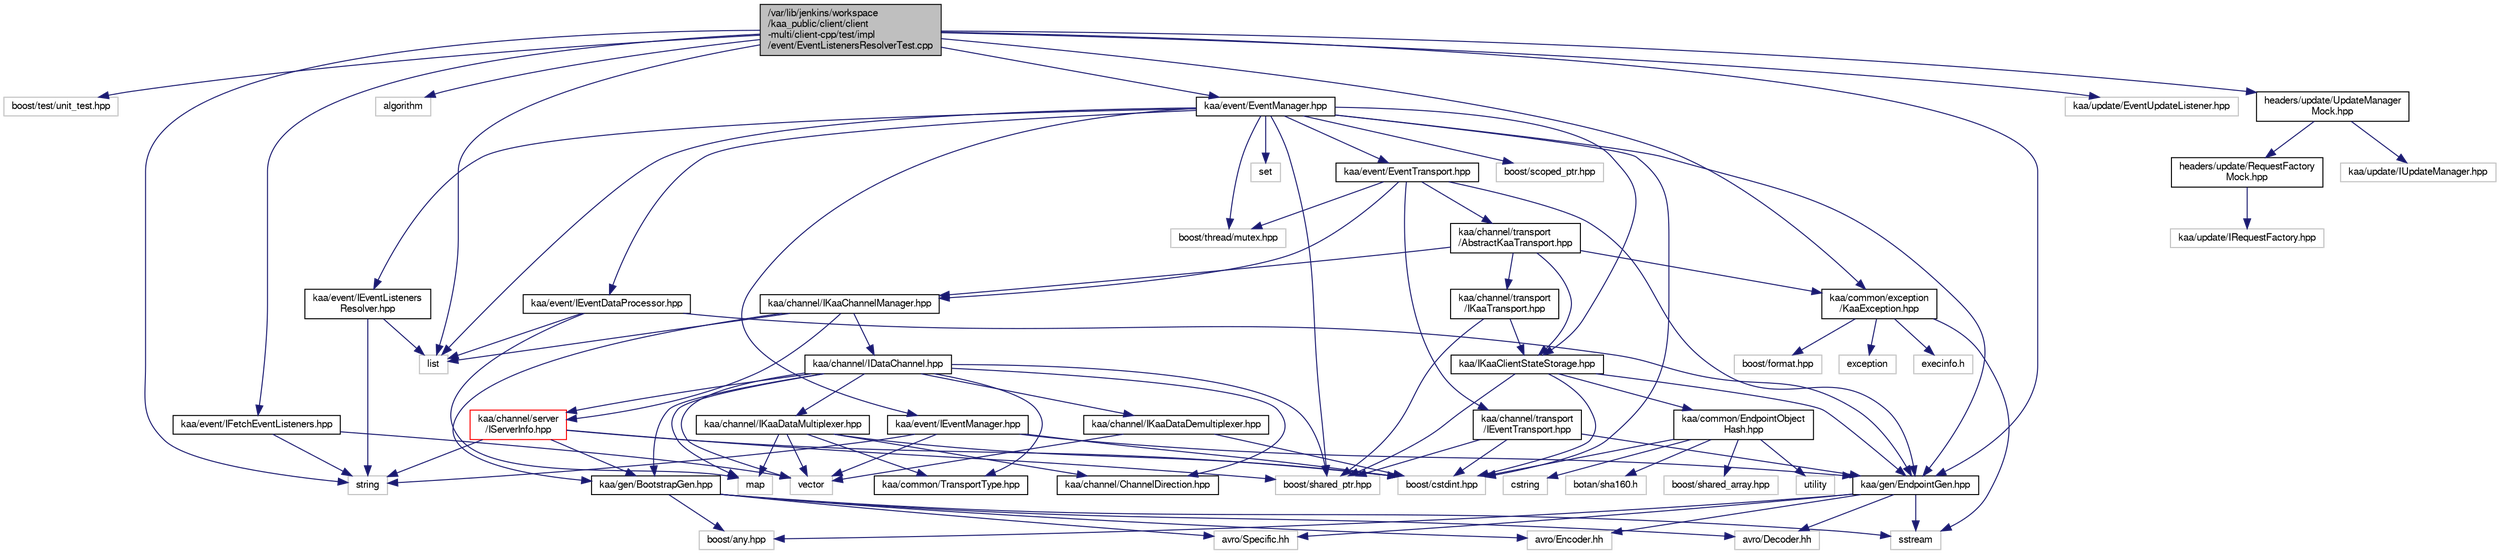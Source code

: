 digraph "/var/lib/jenkins/workspace/kaa_public/client/client-multi/client-cpp/test/impl/event/EventListenersResolverTest.cpp"
{
  bgcolor="transparent";
  edge [fontname="FreeSans",fontsize="10",labelfontname="FreeSans",labelfontsize="10"];
  node [fontname="FreeSans",fontsize="10",shape=record];
  Node1 [label="/var/lib/jenkins/workspace\l/kaa_public/client/client\l-multi/client-cpp/test/impl\l/event/EventListenersResolverTest.cpp",height=0.2,width=0.4,color="black", fillcolor="grey75", style="filled" fontcolor="black"];
  Node1 -> Node2 [color="midnightblue",fontsize="10",style="solid",fontname="FreeSans"];
  Node2 [label="boost/test/unit_test.hpp",height=0.2,width=0.4,color="grey75"];
  Node1 -> Node3 [color="midnightblue",fontsize="10",style="solid",fontname="FreeSans"];
  Node3 [label="list",height=0.2,width=0.4,color="grey75"];
  Node1 -> Node4 [color="midnightblue",fontsize="10",style="solid",fontname="FreeSans"];
  Node4 [label="string",height=0.2,width=0.4,color="grey75"];
  Node1 -> Node5 [color="midnightblue",fontsize="10",style="solid",fontname="FreeSans"];
  Node5 [label="algorithm",height=0.2,width=0.4,color="grey75"];
  Node1 -> Node6 [color="midnightblue",fontsize="10",style="solid",fontname="FreeSans"];
  Node6 [label="kaa/gen/EndpointGen.hpp",height=0.2,width=0.4,color="black",URL="$kaa_2gen_2EndpointGen_8hpp.html"];
  Node6 -> Node7 [color="midnightblue",fontsize="10",style="solid",fontname="FreeSans"];
  Node7 [label="sstream",height=0.2,width=0.4,color="grey75"];
  Node6 -> Node8 [color="midnightblue",fontsize="10",style="solid",fontname="FreeSans"];
  Node8 [label="boost/any.hpp",height=0.2,width=0.4,color="grey75"];
  Node6 -> Node9 [color="midnightblue",fontsize="10",style="solid",fontname="FreeSans"];
  Node9 [label="avro/Specific.hh",height=0.2,width=0.4,color="grey75"];
  Node6 -> Node10 [color="midnightblue",fontsize="10",style="solid",fontname="FreeSans"];
  Node10 [label="avro/Encoder.hh",height=0.2,width=0.4,color="grey75"];
  Node6 -> Node11 [color="midnightblue",fontsize="10",style="solid",fontname="FreeSans"];
  Node11 [label="avro/Decoder.hh",height=0.2,width=0.4,color="grey75"];
  Node1 -> Node12 [color="midnightblue",fontsize="10",style="solid",fontname="FreeSans"];
  Node12 [label="kaa/event/EventManager.hpp",height=0.2,width=0.4,color="black",URL="$EventManager_8hpp.html"];
  Node12 -> Node13 [color="midnightblue",fontsize="10",style="solid",fontname="FreeSans"];
  Node13 [label="set",height=0.2,width=0.4,color="grey75"];
  Node12 -> Node3 [color="midnightblue",fontsize="10",style="solid",fontname="FreeSans"];
  Node12 -> Node14 [color="midnightblue",fontsize="10",style="solid",fontname="FreeSans"];
  Node14 [label="boost/cstdint.hpp",height=0.2,width=0.4,color="grey75"];
  Node12 -> Node15 [color="midnightblue",fontsize="10",style="solid",fontname="FreeSans"];
  Node15 [label="boost/shared_ptr.hpp",height=0.2,width=0.4,color="grey75"];
  Node12 -> Node16 [color="midnightblue",fontsize="10",style="solid",fontname="FreeSans"];
  Node16 [label="boost/scoped_ptr.hpp",height=0.2,width=0.4,color="grey75"];
  Node12 -> Node17 [color="midnightblue",fontsize="10",style="solid",fontname="FreeSans"];
  Node17 [label="boost/thread/mutex.hpp",height=0.2,width=0.4,color="grey75"];
  Node12 -> Node6 [color="midnightblue",fontsize="10",style="solid",fontname="FreeSans"];
  Node12 -> Node18 [color="midnightblue",fontsize="10",style="solid",fontname="FreeSans"];
  Node18 [label="kaa/event/IEventManager.hpp",height=0.2,width=0.4,color="black",URL="$IEventManager_8hpp.html"];
  Node18 -> Node4 [color="midnightblue",fontsize="10",style="solid",fontname="FreeSans"];
  Node18 -> Node19 [color="midnightblue",fontsize="10",style="solid",fontname="FreeSans"];
  Node19 [label="vector",height=0.2,width=0.4,color="grey75"];
  Node18 -> Node14 [color="midnightblue",fontsize="10",style="solid",fontname="FreeSans"];
  Node18 -> Node6 [color="midnightblue",fontsize="10",style="solid",fontname="FreeSans"];
  Node12 -> Node20 [color="midnightblue",fontsize="10",style="solid",fontname="FreeSans"];
  Node20 [label="kaa/event/IEventListeners\lResolver.hpp",height=0.2,width=0.4,color="black",URL="$IEventListenersResolver_8hpp.html"];
  Node20 -> Node3 [color="midnightblue",fontsize="10",style="solid",fontname="FreeSans"];
  Node20 -> Node4 [color="midnightblue",fontsize="10",style="solid",fontname="FreeSans"];
  Node12 -> Node21 [color="midnightblue",fontsize="10",style="solid",fontname="FreeSans"];
  Node21 [label="kaa/event/EventTransport.hpp",height=0.2,width=0.4,color="black",URL="$EventTransport_8hpp.html"];
  Node21 -> Node22 [color="midnightblue",fontsize="10",style="solid",fontname="FreeSans"];
  Node22 [label="kaa/channel/transport\l/IEventTransport.hpp",height=0.2,width=0.4,color="black",URL="$IEventTransport_8hpp.html"];
  Node22 -> Node6 [color="midnightblue",fontsize="10",style="solid",fontname="FreeSans"];
  Node22 -> Node14 [color="midnightblue",fontsize="10",style="solid",fontname="FreeSans"];
  Node22 -> Node15 [color="midnightblue",fontsize="10",style="solid",fontname="FreeSans"];
  Node21 -> Node23 [color="midnightblue",fontsize="10",style="solid",fontname="FreeSans"];
  Node23 [label="kaa/channel/transport\l/AbstractKaaTransport.hpp",height=0.2,width=0.4,color="black",URL="$AbstractKaaTransport_8hpp.html"];
  Node23 -> Node24 [color="midnightblue",fontsize="10",style="solid",fontname="FreeSans"];
  Node24 [label="kaa/channel/transport\l/IKaaTransport.hpp",height=0.2,width=0.4,color="black",URL="$IKaaTransport_8hpp.html"];
  Node24 -> Node25 [color="midnightblue",fontsize="10",style="solid",fontname="FreeSans"];
  Node25 [label="kaa/IKaaClientStateStorage.hpp",height=0.2,width=0.4,color="black",URL="$IKaaClientStateStorage_8hpp.html"];
  Node25 -> Node14 [color="midnightblue",fontsize="10",style="solid",fontname="FreeSans"];
  Node25 -> Node15 [color="midnightblue",fontsize="10",style="solid",fontname="FreeSans"];
  Node25 -> Node6 [color="midnightblue",fontsize="10",style="solid",fontname="FreeSans"];
  Node25 -> Node26 [color="midnightblue",fontsize="10",style="solid",fontname="FreeSans"];
  Node26 [label="kaa/common/EndpointObject\lHash.hpp",height=0.2,width=0.4,color="black",URL="$EndpointObjectHash_8hpp.html"];
  Node26 -> Node27 [color="midnightblue",fontsize="10",style="solid",fontname="FreeSans"];
  Node27 [label="utility",height=0.2,width=0.4,color="grey75"];
  Node26 -> Node28 [color="midnightblue",fontsize="10",style="solid",fontname="FreeSans"];
  Node28 [label="cstring",height=0.2,width=0.4,color="grey75"];
  Node26 -> Node29 [color="midnightblue",fontsize="10",style="solid",fontname="FreeSans"];
  Node29 [label="botan/sha160.h",height=0.2,width=0.4,color="grey75"];
  Node26 -> Node14 [color="midnightblue",fontsize="10",style="solid",fontname="FreeSans"];
  Node26 -> Node30 [color="midnightblue",fontsize="10",style="solid",fontname="FreeSans"];
  Node30 [label="boost/shared_array.hpp",height=0.2,width=0.4,color="grey75"];
  Node24 -> Node15 [color="midnightblue",fontsize="10",style="solid",fontname="FreeSans"];
  Node23 -> Node31 [color="midnightblue",fontsize="10",style="solid",fontname="FreeSans"];
  Node31 [label="kaa/channel/IKaaChannelManager.hpp",height=0.2,width=0.4,color="black",URL="$IKaaChannelManager_8hpp.html"];
  Node31 -> Node3 [color="midnightblue",fontsize="10",style="solid",fontname="FreeSans"];
  Node31 -> Node32 [color="midnightblue",fontsize="10",style="solid",fontname="FreeSans"];
  Node32 [label="kaa/gen/BootstrapGen.hpp",height=0.2,width=0.4,color="black",URL="$BootstrapGen_8hpp.html"];
  Node32 -> Node7 [color="midnightblue",fontsize="10",style="solid",fontname="FreeSans"];
  Node32 -> Node8 [color="midnightblue",fontsize="10",style="solid",fontname="FreeSans"];
  Node32 -> Node9 [color="midnightblue",fontsize="10",style="solid",fontname="FreeSans"];
  Node32 -> Node10 [color="midnightblue",fontsize="10",style="solid",fontname="FreeSans"];
  Node32 -> Node11 [color="midnightblue",fontsize="10",style="solid",fontname="FreeSans"];
  Node31 -> Node33 [color="midnightblue",fontsize="10",style="solid",fontname="FreeSans"];
  Node33 [label="kaa/channel/IDataChannel.hpp",height=0.2,width=0.4,color="black",URL="$IDataChannel_8hpp.html"];
  Node33 -> Node15 [color="midnightblue",fontsize="10",style="solid",fontname="FreeSans"];
  Node33 -> Node19 [color="midnightblue",fontsize="10",style="solid",fontname="FreeSans"];
  Node33 -> Node34 [color="midnightblue",fontsize="10",style="solid",fontname="FreeSans"];
  Node34 [label="map",height=0.2,width=0.4,color="grey75"];
  Node33 -> Node35 [color="midnightblue",fontsize="10",style="solid",fontname="FreeSans"];
  Node35 [label="kaa/common/TransportType.hpp",height=0.2,width=0.4,color="black",URL="$TransportType_8hpp.html"];
  Node33 -> Node36 [color="midnightblue",fontsize="10",style="solid",fontname="FreeSans"];
  Node36 [label="kaa/channel/ChannelDirection.hpp",height=0.2,width=0.4,color="black",URL="$ChannelDirection_8hpp.html"];
  Node33 -> Node37 [color="midnightblue",fontsize="10",style="solid",fontname="FreeSans"];
  Node37 [label="kaa/channel/IKaaDataMultiplexer.hpp",height=0.2,width=0.4,color="black",URL="$IKaaDataMultiplexer_8hpp.html"];
  Node37 -> Node14 [color="midnightblue",fontsize="10",style="solid",fontname="FreeSans"];
  Node37 -> Node34 [color="midnightblue",fontsize="10",style="solid",fontname="FreeSans"];
  Node37 -> Node19 [color="midnightblue",fontsize="10",style="solid",fontname="FreeSans"];
  Node37 -> Node35 [color="midnightblue",fontsize="10",style="solid",fontname="FreeSans"];
  Node37 -> Node36 [color="midnightblue",fontsize="10",style="solid",fontname="FreeSans"];
  Node33 -> Node38 [color="midnightblue",fontsize="10",style="solid",fontname="FreeSans"];
  Node38 [label="kaa/channel/IKaaDataDemultiplexer.hpp",height=0.2,width=0.4,color="black",URL="$IKaaDataDemultiplexer_8hpp.html"];
  Node38 -> Node14 [color="midnightblue",fontsize="10",style="solid",fontname="FreeSans"];
  Node38 -> Node19 [color="midnightblue",fontsize="10",style="solid",fontname="FreeSans"];
  Node33 -> Node32 [color="midnightblue",fontsize="10",style="solid",fontname="FreeSans"];
  Node33 -> Node39 [color="midnightblue",fontsize="10",style="solid",fontname="FreeSans"];
  Node39 [label="kaa/channel/server\l/IServerInfo.hpp",height=0.2,width=0.4,color="red",URL="$IServerInfo_8hpp.html"];
  Node39 -> Node4 [color="midnightblue",fontsize="10",style="solid",fontname="FreeSans"];
  Node39 -> Node14 [color="midnightblue",fontsize="10",style="solid",fontname="FreeSans"];
  Node39 -> Node15 [color="midnightblue",fontsize="10",style="solid",fontname="FreeSans"];
  Node39 -> Node32 [color="midnightblue",fontsize="10",style="solid",fontname="FreeSans"];
  Node31 -> Node39 [color="midnightblue",fontsize="10",style="solid",fontname="FreeSans"];
  Node23 -> Node40 [color="midnightblue",fontsize="10",style="solid",fontname="FreeSans"];
  Node40 [label="kaa/common/exception\l/KaaException.hpp",height=0.2,width=0.4,color="black",URL="$KaaException_8hpp.html"];
  Node40 -> Node41 [color="midnightblue",fontsize="10",style="solid",fontname="FreeSans"];
  Node41 [label="boost/format.hpp",height=0.2,width=0.4,color="grey75"];
  Node40 -> Node42 [color="midnightblue",fontsize="10",style="solid",fontname="FreeSans"];
  Node42 [label="exception",height=0.2,width=0.4,color="grey75"];
  Node40 -> Node7 [color="midnightblue",fontsize="10",style="solid",fontname="FreeSans"];
  Node40 -> Node43 [color="midnightblue",fontsize="10",style="solid",fontname="FreeSans"];
  Node43 [label="execinfo.h",height=0.2,width=0.4,color="grey75"];
  Node23 -> Node25 [color="midnightblue",fontsize="10",style="solid",fontname="FreeSans"];
  Node21 -> Node31 [color="midnightblue",fontsize="10",style="solid",fontname="FreeSans"];
  Node21 -> Node6 [color="midnightblue",fontsize="10",style="solid",fontname="FreeSans"];
  Node21 -> Node17 [color="midnightblue",fontsize="10",style="solid",fontname="FreeSans"];
  Node12 -> Node44 [color="midnightblue",fontsize="10",style="solid",fontname="FreeSans"];
  Node44 [label="kaa/event/IEventDataProcessor.hpp",height=0.2,width=0.4,color="black",URL="$IEventDataProcessor_8hpp.html"];
  Node44 -> Node6 [color="midnightblue",fontsize="10",style="solid",fontname="FreeSans"];
  Node44 -> Node34 [color="midnightblue",fontsize="10",style="solid",fontname="FreeSans"];
  Node44 -> Node3 [color="midnightblue",fontsize="10",style="solid",fontname="FreeSans"];
  Node12 -> Node25 [color="midnightblue",fontsize="10",style="solid",fontname="FreeSans"];
  Node1 -> Node45 [color="midnightblue",fontsize="10",style="solid",fontname="FreeSans"];
  Node45 [label="kaa/event/IFetchEventListeners.hpp",height=0.2,width=0.4,color="black",URL="$IFetchEventListeners_8hpp.html"];
  Node45 -> Node19 [color="midnightblue",fontsize="10",style="solid",fontname="FreeSans"];
  Node45 -> Node4 [color="midnightblue",fontsize="10",style="solid",fontname="FreeSans"];
  Node1 -> Node46 [color="midnightblue",fontsize="10",style="solid",fontname="FreeSans"];
  Node46 [label="kaa/update/EventUpdateListener.hpp",height=0.2,width=0.4,color="grey75"];
  Node1 -> Node40 [color="midnightblue",fontsize="10",style="solid",fontname="FreeSans"];
  Node1 -> Node47 [color="midnightblue",fontsize="10",style="solid",fontname="FreeSans"];
  Node47 [label="headers/update/UpdateManager\lMock.hpp",height=0.2,width=0.4,color="black",URL="$UpdateManagerMock_8hpp.html"];
  Node47 -> Node48 [color="midnightblue",fontsize="10",style="solid",fontname="FreeSans"];
  Node48 [label="kaa/update/IUpdateManager.hpp",height=0.2,width=0.4,color="grey75"];
  Node47 -> Node49 [color="midnightblue",fontsize="10",style="solid",fontname="FreeSans"];
  Node49 [label="headers/update/RequestFactory\lMock.hpp",height=0.2,width=0.4,color="black",URL="$RequestFactoryMock_8hpp.html"];
  Node49 -> Node50 [color="midnightblue",fontsize="10",style="solid",fontname="FreeSans"];
  Node50 [label="kaa/update/IRequestFactory.hpp",height=0.2,width=0.4,color="grey75"];
}
